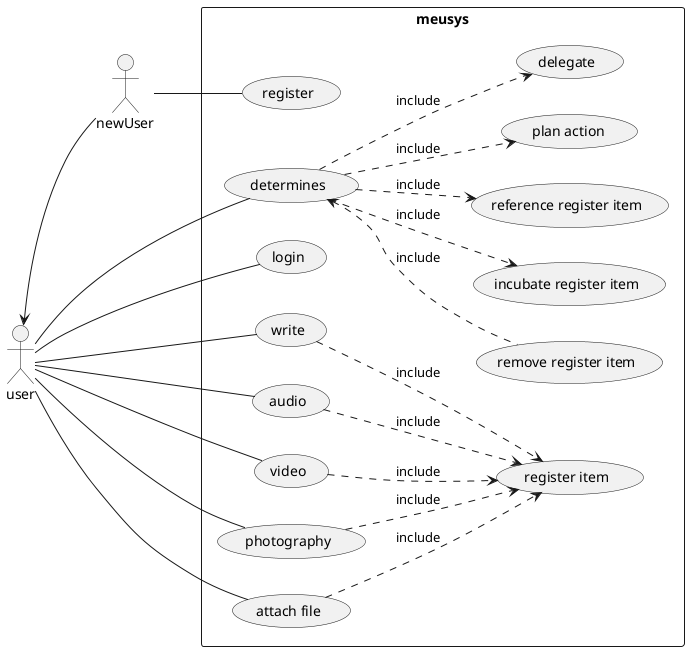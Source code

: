 @startuml teste

scale 1
left to right direction
skinparam PackageStyle rectangle
actor newUser
actor user
rectangle meusys {
  
  newUser -- (register)
  newUser -u-> user
  user -- (login)
  user -- (write)
  user -- (audio)
  user -- (video)
  user -- (photography)
  user -- (attach file)
  user -- (determines)

  (write) -d.> (register item): include
  (audio) -d.> (register item): include
  (video) -d.> (register item): include
  (photography) -d.> (register item): include
  (attach file) -d.> (register item): include

  (remove register item) -u.> (determines): include
  (determines) -d.> (incubate register item): include
  (determines) -d.> (reference register item): include
  (determines) -d.> ( plan action): include
  (determines) -d.> (delegate): include
}
@enduml
